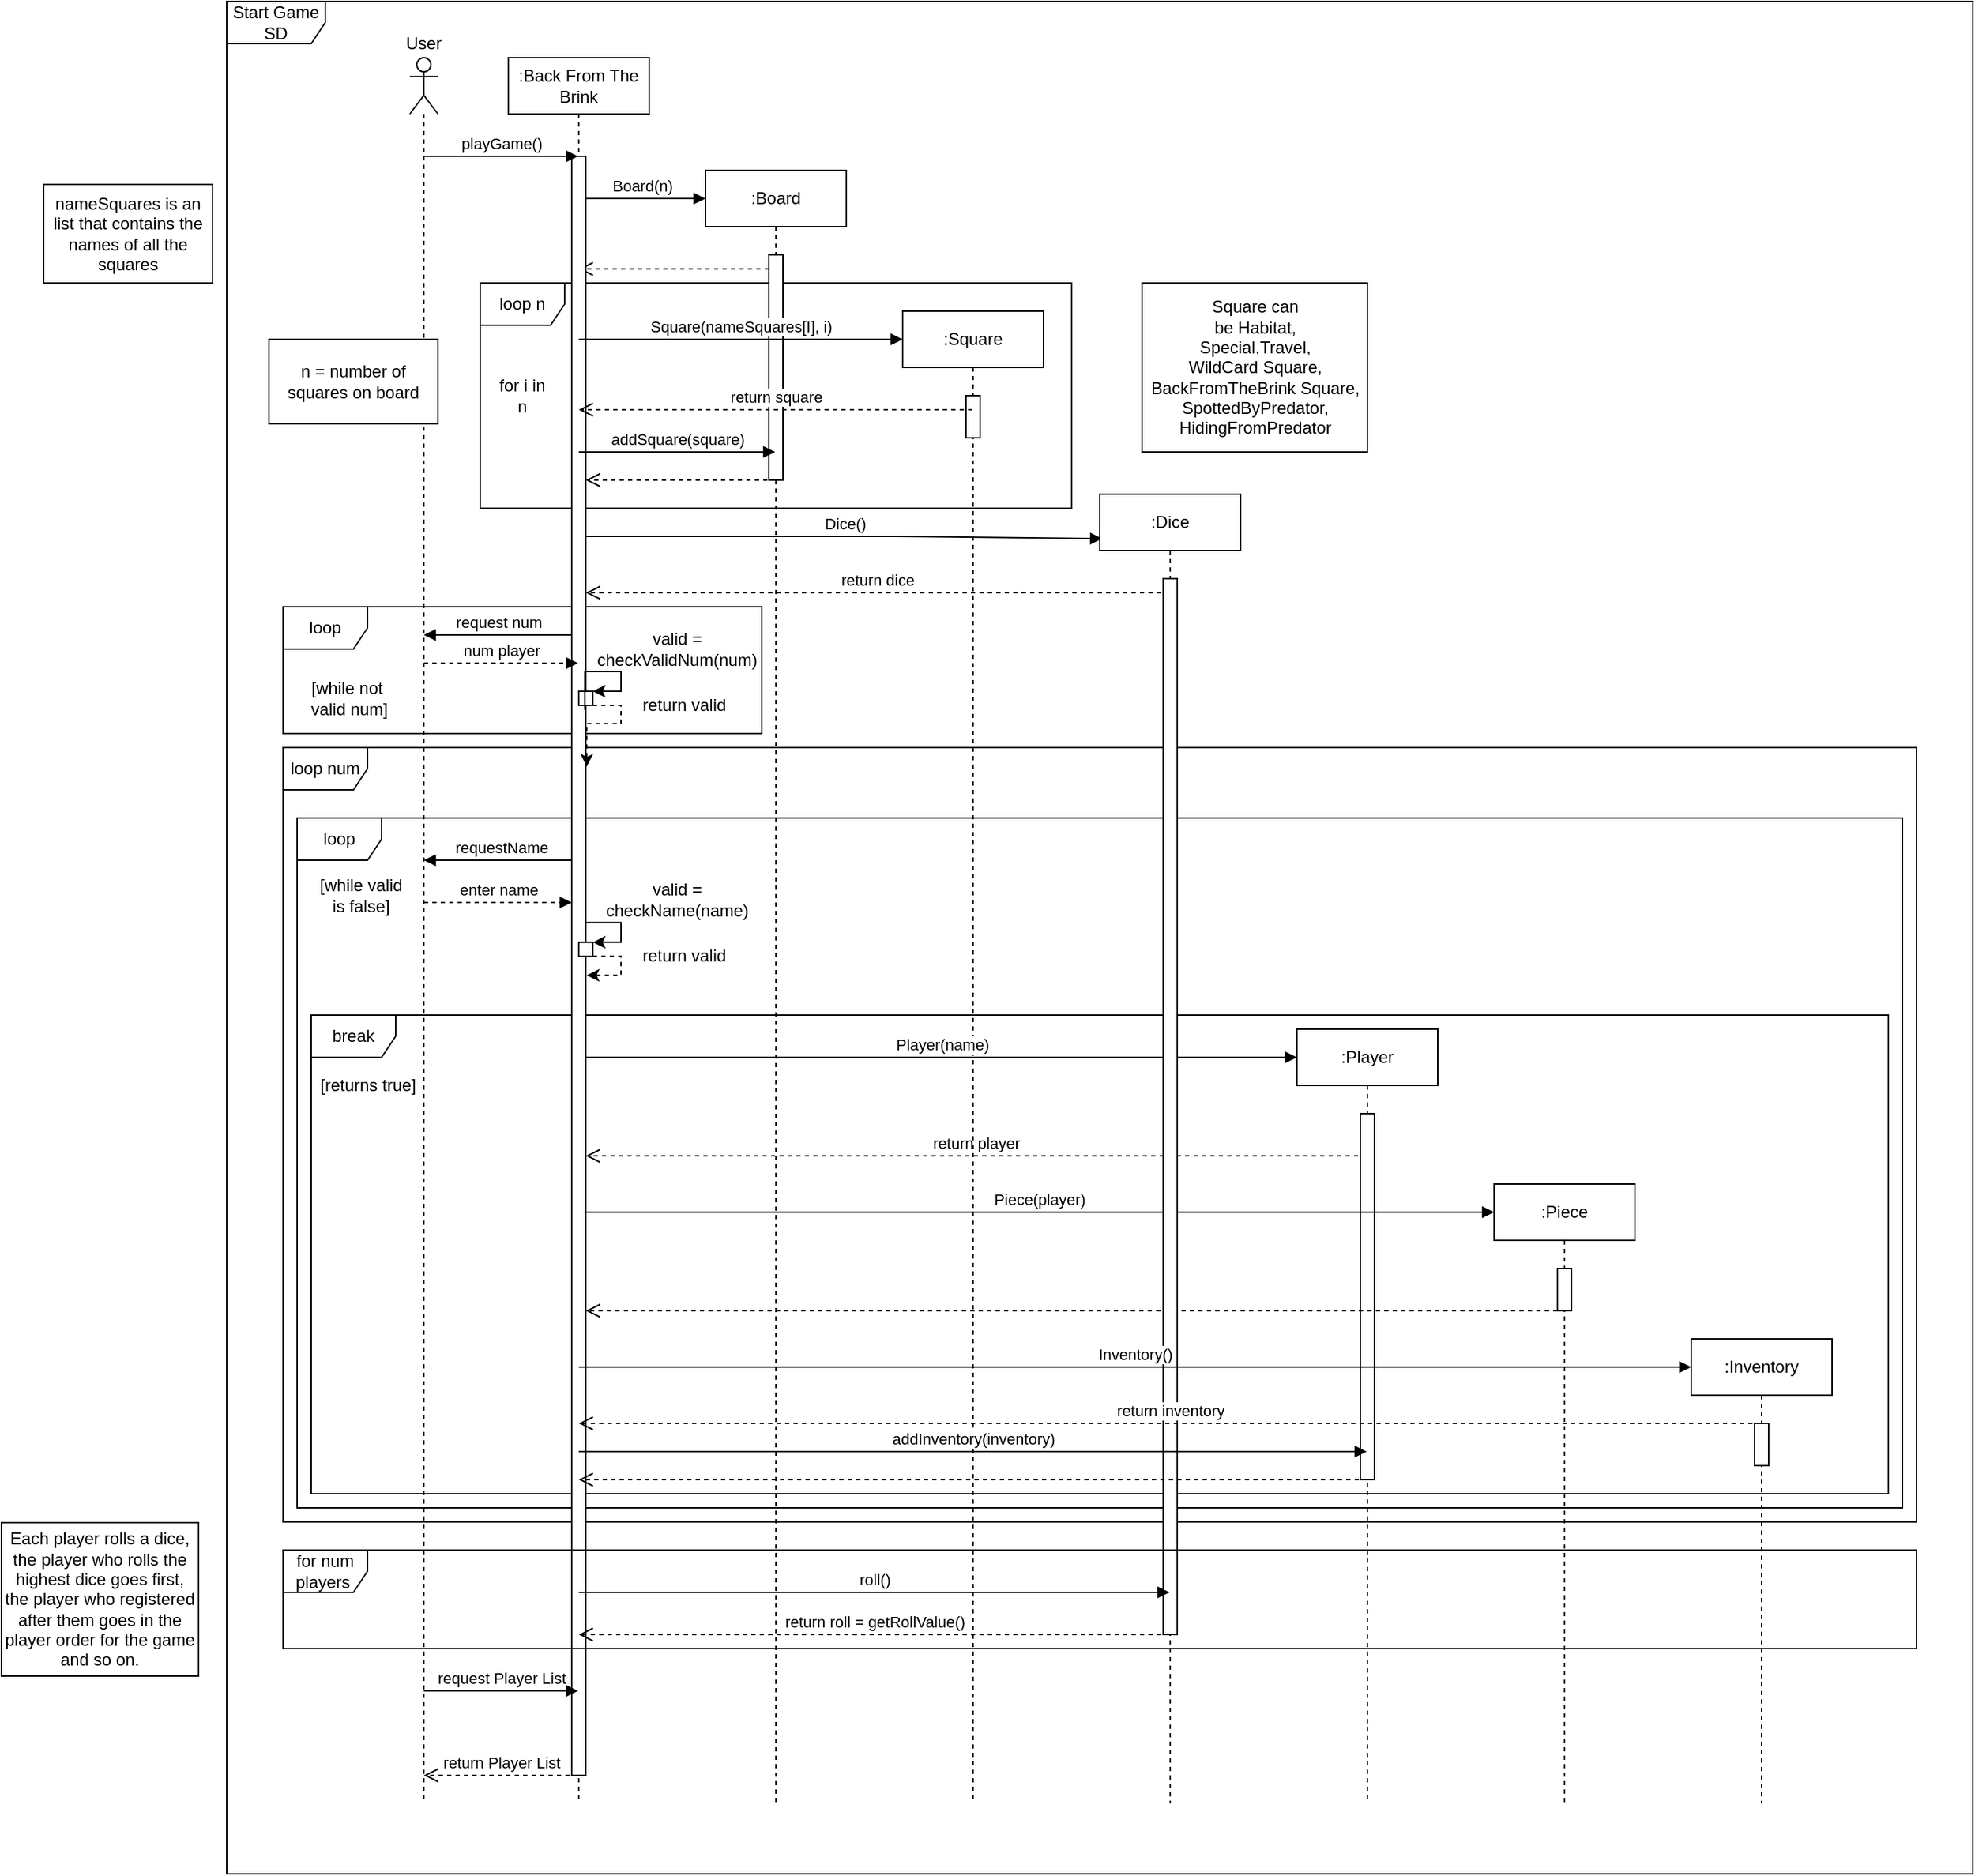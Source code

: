 <mxfile version="13.10.7" type="device"><diagram id="G4HmESQTzpHWLFLgAaE-" name="Page-1"><mxGraphModel dx="2554" dy="947" grid="1" gridSize="10" guides="1" tooltips="1" connect="1" arrows="1" fold="1" page="1" pageScale="1" pageWidth="827" pageHeight="1169" math="0" shadow="0"><root><mxCell id="0"/><mxCell id="1" parent="0"/><mxCell id="XjFpFOUz0O3G0IJD6dk8-18" value="loop n" style="shape=umlFrame;whiteSpace=wrap;html=1;" parent="1" vertex="1"><mxGeometry x="220" y="200" width="420" height="160" as="geometry"/></mxCell><mxCell id="j199UC3N-cG8pIH6lZQa-1" value="Start Game SD" style="shape=umlFrame;whiteSpace=wrap;html=1;width=70;height=30;" parent="1" vertex="1"><mxGeometry x="40" width="1240" height="1330" as="geometry"/></mxCell><mxCell id="XjFpFOUz0O3G0IJD6dk8-43" value="loop num" style="shape=umlFrame;whiteSpace=wrap;html=1;" parent="1" vertex="1"><mxGeometry x="80" y="530" width="1160" height="550" as="geometry"/></mxCell><mxCell id="XjFpFOUz0O3G0IJD6dk8-44" value="loop" style="shape=umlFrame;whiteSpace=wrap;html=1;" parent="1" vertex="1"><mxGeometry x="90" y="580" width="1140" height="490" as="geometry"/></mxCell><mxCell id="XjFpFOUz0O3G0IJD6dk8-47" value="break" style="shape=umlFrame;whiteSpace=wrap;html=1;" parent="1" vertex="1"><mxGeometry x="100" y="720" width="1120" height="340" as="geometry"/></mxCell><mxCell id="XjFpFOUz0O3G0IJD6dk8-41" value="return player" style="html=1;verticalAlign=bottom;endArrow=open;endSize=8;dashed=1;" parent="1" source="XjFpFOUz0O3G0IJD6dk8-37" edge="1"><mxGeometry relative="1" as="geometry"><mxPoint x="705" y="820" as="sourcePoint"/><mxPoint x="295" y="820" as="targetPoint"/></mxGeometry></mxCell><mxCell id="j199UC3N-cG8pIH6lZQa-17" value="loop" style="shape=umlFrame;whiteSpace=wrap;html=1;" parent="1" vertex="1"><mxGeometry x="80" y="430" width="340" height="90" as="geometry"/></mxCell><mxCell id="XjFpFOUz0O3G0IJD6dk8-13" value="Board(n)" style="html=1;verticalAlign=bottom;endArrow=block;" parent="1" source="XjFpFOUz0O3G0IJD6dk8-4" edge="1"><mxGeometry width="80" relative="1" as="geometry"><mxPoint x="370" y="280" as="sourcePoint"/><mxPoint x="380" y="140" as="targetPoint"/><Array as="points"><mxPoint x="360" y="140"/></Array></mxGeometry></mxCell><mxCell id="XjFpFOUz0O3G0IJD6dk8-42" value="return Player List" style="html=1;verticalAlign=bottom;endArrow=open;dashed=1;endSize=8;" parent="1" edge="1" target="XjFpFOUz0O3G0IJD6dk8-3" source="XjFpFOUz0O3G0IJD6dk8-4"><mxGeometry relative="1" as="geometry"><mxPoint x="290.18" y="1180" as="sourcePoint"/><mxPoint x="180.004" y="1180" as="targetPoint"/><Array as="points"><mxPoint x="261" y="1260"/></Array></mxGeometry></mxCell><mxCell id="XjFpFOUz0O3G0IJD6dk8-32" value="requestName" style="html=1;verticalAlign=bottom;endArrow=block;exitX=0.5;exitY=0.63;exitDx=0;exitDy=0;exitPerimeter=0;" parent="1" edge="1"><mxGeometry width="80" relative="1" as="geometry"><mxPoint x="290.68" y="610.0" as="sourcePoint"/><mxPoint x="180.004" y="610.0" as="targetPoint"/></mxGeometry></mxCell><mxCell id="XjFpFOUz0O3G0IJD6dk8-14" value="" style="html=1;verticalAlign=bottom;endArrow=open;dashed=1;endSize=8;" parent="1" source="XjFpFOUz0O3G0IJD6dk8-15" target="XjFpFOUz0O3G0IJD6dk8-4" edge="1"><mxGeometry relative="1" as="geometry"><mxPoint x="440" y="200" as="sourcePoint"/><mxPoint x="296" y="200" as="targetPoint"/><Array as="points"><mxPoint x="410" y="190"/><mxPoint x="360" y="190"/></Array></mxGeometry></mxCell><mxCell id="XjFpFOUz0O3G0IJD6dk8-3" value="" style="shape=umlLifeline;participant=umlActor;perimeter=lifelinePerimeter;whiteSpace=wrap;html=1;container=1;collapsible=0;recursiveResize=0;verticalAlign=top;spacingTop=36;outlineConnect=0;" parent="1" vertex="1"><mxGeometry x="170" y="40" width="20" height="1240" as="geometry"/></mxCell><mxCell id="XjFpFOUz0O3G0IJD6dk8-4" value=":Back From The Brink" style="shape=umlLifeline;perimeter=lifelinePerimeter;whiteSpace=wrap;html=1;container=1;collapsible=0;recursiveResize=0;outlineConnect=0;" parent="1" vertex="1"><mxGeometry x="240" y="40" width="100" height="1240" as="geometry"/></mxCell><mxCell id="XjFpFOUz0O3G0IJD6dk8-39" value="" style="html=1;points=[];perimeter=orthogonalPerimeter;" parent="XjFpFOUz0O3G0IJD6dk8-4" vertex="1"><mxGeometry x="45" y="70" width="10" height="1150" as="geometry"/></mxCell><mxCell id="XjFpFOUz0O3G0IJD6dk8-5" value=":Board" style="shape=umlLifeline;perimeter=lifelinePerimeter;whiteSpace=wrap;html=1;container=1;collapsible=0;recursiveResize=0;outlineConnect=0;" parent="1" vertex="1"><mxGeometry x="380" y="120" width="100" height="1160" as="geometry"/></mxCell><mxCell id="XjFpFOUz0O3G0IJD6dk8-15" value="" style="html=1;points=[];perimeter=orthogonalPerimeter;" parent="XjFpFOUz0O3G0IJD6dk8-5" vertex="1"><mxGeometry x="45" y="60" width="10" height="160" as="geometry"/></mxCell><mxCell id="XjFpFOUz0O3G0IJD6dk8-7" value="playGame()" style="html=1;verticalAlign=bottom;endArrow=block;" parent="1" source="XjFpFOUz0O3G0IJD6dk8-3" target="XjFpFOUz0O3G0IJD6dk8-4" edge="1"><mxGeometry width="80" relative="1" as="geometry"><mxPoint x="370" y="280" as="sourcePoint"/><mxPoint x="450" y="280" as="targetPoint"/><Array as="points"><mxPoint x="210" y="110"/></Array></mxGeometry></mxCell><mxCell id="XjFpFOUz0O3G0IJD6dk8-11" value="User" style="text;html=1;strokeColor=none;fillColor=none;align=center;verticalAlign=middle;whiteSpace=wrap;rounded=0;" parent="1" vertex="1"><mxGeometry x="160" y="20" width="40" height="20" as="geometry"/></mxCell><mxCell id="XjFpFOUz0O3G0IJD6dk8-19" value="for i in n" style="text;html=1;strokeColor=none;fillColor=none;align=center;verticalAlign=middle;whiteSpace=wrap;rounded=0;" parent="1" vertex="1"><mxGeometry x="230" y="270" width="40" height="20" as="geometry"/></mxCell><mxCell id="XjFpFOUz0O3G0IJD6dk8-20" value=":Square" style="shape=umlLifeline;perimeter=lifelinePerimeter;whiteSpace=wrap;html=1;container=1;collapsible=0;recursiveResize=0;outlineConnect=0;" parent="1" vertex="1"><mxGeometry x="520" y="220" width="100" height="1060" as="geometry"/></mxCell><mxCell id="XjFpFOUz0O3G0IJD6dk8-23" value="" style="html=1;points=[];perimeter=orthogonalPerimeter;" parent="XjFpFOUz0O3G0IJD6dk8-20" vertex="1"><mxGeometry x="45" y="60" width="10" height="30" as="geometry"/></mxCell><mxCell id="XjFpFOUz0O3G0IJD6dk8-25" value="" style="html=1;verticalAlign=bottom;endArrow=open;dashed=1;endSize=8;" parent="1" edge="1"><mxGeometry relative="1" as="geometry"><mxPoint x="430" y="340" as="sourcePoint"/><mxPoint x="295" y="340" as="targetPoint"/><Array as="points"><mxPoint x="375" y="340"/></Array></mxGeometry></mxCell><mxCell id="XjFpFOUz0O3G0IJD6dk8-27" value="num player" style="html=1;verticalAlign=bottom;endArrow=block;dashed=1;" parent="1" source="XjFpFOUz0O3G0IJD6dk8-3" target="XjFpFOUz0O3G0IJD6dk8-4" edge="1"><mxGeometry width="80" relative="1" as="geometry"><mxPoint x="180" y="490" as="sourcePoint"/><mxPoint x="286" y="489" as="targetPoint"/><Array as="points"><mxPoint x="250" y="470"/></Array></mxGeometry></mxCell><mxCell id="XjFpFOUz0O3G0IJD6dk8-33" value="enter name" style="html=1;verticalAlign=bottom;endArrow=block;dashed=1;" parent="1" target="XjFpFOUz0O3G0IJD6dk8-39" edge="1"><mxGeometry width="80" relative="1" as="geometry"><mxPoint x="180" y="640" as="sourcePoint"/><mxPoint x="280" y="640" as="targetPoint"/></mxGeometry></mxCell><mxCell id="XjFpFOUz0O3G0IJD6dk8-36" value="Player(name)" style="html=1;verticalAlign=bottom;endArrow=block;" parent="1" edge="1"><mxGeometry width="80" relative="1" as="geometry"><mxPoint x="295" y="750" as="sourcePoint"/><mxPoint x="800" y="750" as="targetPoint"/></mxGeometry></mxCell><mxCell id="XjFpFOUz0O3G0IJD6dk8-37" value=":Player" style="shape=umlLifeline;perimeter=lifelinePerimeter;whiteSpace=wrap;html=1;container=1;collapsible=0;recursiveResize=0;outlineConnect=0;" parent="1" vertex="1"><mxGeometry x="800" y="730" width="100" height="550" as="geometry"/></mxCell><mxCell id="XjFpFOUz0O3G0IJD6dk8-38" value="" style="html=1;points=[];perimeter=orthogonalPerimeter;" parent="XjFpFOUz0O3G0IJD6dk8-37" vertex="1"><mxGeometry x="45" y="60" width="10" height="260" as="geometry"/></mxCell><mxCell id="XjFpFOUz0O3G0IJD6dk8-45" value="[while valid &lt;br&gt;is false]" style="text;html=1;align=center;verticalAlign=middle;resizable=0;points=[];autosize=1;" parent="1" vertex="1"><mxGeometry x="90" y="610" width="90" height="50" as="geometry"/></mxCell><mxCell id="XjFpFOUz0O3G0IJD6dk8-48" value="[returns true]" style="text;html=1;align=center;verticalAlign=middle;resizable=0;points=[];autosize=1;" parent="1" vertex="1"><mxGeometry x="100" y="760" width="80" height="20" as="geometry"/></mxCell><mxCell id="j199UC3N-cG8pIH6lZQa-8" value="Dice()" style="html=1;verticalAlign=bottom;endArrow=block;entryX=0.017;entryY=0.034;entryDx=0;entryDy=0;entryPerimeter=0;" parent="1" source="XjFpFOUz0O3G0IJD6dk8-39" target="j199UC3N-cG8pIH6lZQa-2" edge="1"><mxGeometry width="80" relative="1" as="geometry"><mxPoint x="580" y="390" as="sourcePoint"/><mxPoint x="660" y="390" as="targetPoint"/><Array as="points"><mxPoint x="520" y="380"/></Array></mxGeometry></mxCell><mxCell id="j199UC3N-cG8pIH6lZQa-9" value="return dice" style="html=1;verticalAlign=bottom;endArrow=open;dashed=1;endSize=8;" parent="1" source="j199UC3N-cG8pIH6lZQa-2" target="XjFpFOUz0O3G0IJD6dk8-39" edge="1"><mxGeometry relative="1" as="geometry"><mxPoint x="432.5" y="450" as="sourcePoint"/><mxPoint x="297.5" y="450" as="targetPoint"/><Array as="points"><mxPoint x="550" y="420"/></Array></mxGeometry></mxCell><mxCell id="j199UC3N-cG8pIH6lZQa-10" value=":Piece" style="shape=umlLifeline;perimeter=lifelinePerimeter;whiteSpace=wrap;html=1;container=1;collapsible=0;recursiveResize=0;outlineConnect=0;" parent="1" vertex="1"><mxGeometry x="940" y="840" width="100" height="440" as="geometry"/></mxCell><mxCell id="j199UC3N-cG8pIH6lZQa-12" value="" style="html=1;points=[];perimeter=orthogonalPerimeter;" parent="j199UC3N-cG8pIH6lZQa-10" vertex="1"><mxGeometry x="45" y="60" width="10" height="30" as="geometry"/></mxCell><mxCell id="j199UC3N-cG8pIH6lZQa-11" value="Piece(player)" style="html=1;verticalAlign=bottom;endArrow=block;" parent="1" edge="1"><mxGeometry width="80" relative="1" as="geometry"><mxPoint x="294" y="860" as="sourcePoint"/><mxPoint x="940" y="860" as="targetPoint"/></mxGeometry></mxCell><mxCell id="j199UC3N-cG8pIH6lZQa-13" value="" style="html=1;verticalAlign=bottom;endArrow=open;endSize=8;dashed=1;" parent="1" source="j199UC3N-cG8pIH6lZQa-12" edge="1"><mxGeometry relative="1" as="geometry"><mxPoint x="849.5" y="930" as="sourcePoint"/><mxPoint x="295" y="930" as="targetPoint"/></mxGeometry></mxCell><mxCell id="j199UC3N-cG8pIH6lZQa-16" value="request num" style="html=1;verticalAlign=bottom;endArrow=block;" parent="1" target="XjFpFOUz0O3G0IJD6dk8-3" edge="1"><mxGeometry width="80" relative="1" as="geometry"><mxPoint x="285" y="450" as="sourcePoint"/><mxPoint x="299.5" y="490" as="targetPoint"/><Array as="points"><mxPoint x="270" y="450"/></Array></mxGeometry></mxCell><mxCell id="j199UC3N-cG8pIH6lZQa-18" value="[while not&lt;br&gt;&amp;nbsp;valid num]" style="text;html=1;align=center;verticalAlign=middle;resizable=0;points=[];autosize=1;" parent="1" vertex="1"><mxGeometry x="90" y="480" width="70" height="30" as="geometry"/></mxCell><mxCell id="j199UC3N-cG8pIH6lZQa-22" value="valid = checkValidNum(num)" style="text;html=1;strokeColor=none;fillColor=none;align=center;verticalAlign=middle;whiteSpace=wrap;rounded=0;" parent="1" vertex="1"><mxGeometry x="340" y="450" width="40" height="20" as="geometry"/></mxCell><mxCell id="j199UC3N-cG8pIH6lZQa-2" value=":Dice" style="shape=umlLifeline;perimeter=lifelinePerimeter;whiteSpace=wrap;html=1;container=1;collapsible=0;recursiveResize=0;outlineConnect=0;" parent="1" vertex="1"><mxGeometry x="660" y="350" width="100" height="930" as="geometry"/></mxCell><mxCell id="j199UC3N-cG8pIH6lZQa-6" value="" style="html=1;points=[];perimeter=orthogonalPerimeter;" parent="j199UC3N-cG8pIH6lZQa-2" vertex="1"><mxGeometry x="45" y="60" width="10" height="750" as="geometry"/></mxCell><mxCell id="TxVGsGsQsq2__FSiZ8od-1" value=":Inventory" style="shape=umlLifeline;perimeter=lifelinePerimeter;whiteSpace=wrap;html=1;container=1;collapsible=0;recursiveResize=0;outlineConnect=0;" parent="1" vertex="1"><mxGeometry x="1080" y="950" width="100" height="330" as="geometry"/></mxCell><mxCell id="TxVGsGsQsq2__FSiZ8od-2" value="" style="html=1;points=[];perimeter=orthogonalPerimeter;" parent="TxVGsGsQsq2__FSiZ8od-1" vertex="1"><mxGeometry x="45" y="60" width="10" height="30" as="geometry"/></mxCell><mxCell id="TxVGsGsQsq2__FSiZ8od-3" value="Inventory()" style="html=1;verticalAlign=bottom;endArrow=block;" parent="1" source="XjFpFOUz0O3G0IJD6dk8-4" edge="1"><mxGeometry width="80" relative="1" as="geometry"><mxPoint x="434" y="970" as="sourcePoint"/><mxPoint x="1080" y="970" as="targetPoint"/></mxGeometry></mxCell><mxCell id="TxVGsGsQsq2__FSiZ8od-4" value="return inventory" style="html=1;verticalAlign=bottom;endArrow=open;endSize=8;dashed=1;" parent="1" source="TxVGsGsQsq2__FSiZ8od-1" target="XjFpFOUz0O3G0IJD6dk8-4" edge="1"><mxGeometry relative="1" as="geometry"><mxPoint x="1130" y="1040" as="sourcePoint"/><mxPoint x="850" y="1040" as="targetPoint"/><Array as="points"><mxPoint x="990" y="1010"/></Array></mxGeometry></mxCell><mxCell id="TxVGsGsQsq2__FSiZ8od-5" value="" style="html=1;verticalAlign=bottom;endArrow=open;endSize=8;dashed=1;" parent="1" target="XjFpFOUz0O3G0IJD6dk8-4" edge="1"><mxGeometry relative="1" as="geometry"><mxPoint x="850" y="1050" as="sourcePoint"/><mxPoint x="570" y="1050" as="targetPoint"/></mxGeometry></mxCell><mxCell id="OqYefLpBPD6iz85sGEel-3" value="request Player List" style="html=1;verticalAlign=bottom;endArrow=block;" parent="1" source="XjFpFOUz0O3G0IJD6dk8-3" target="XjFpFOUz0O3G0IJD6dk8-4" edge="1"><mxGeometry width="80" relative="1" as="geometry"><mxPoint x="490" y="1130" as="sourcePoint"/><mxPoint x="570" y="1130" as="targetPoint"/><Array as="points"><mxPoint x="250" y="1200"/></Array></mxGeometry></mxCell><mxCell id="HGq6jRHwzlDD1spIpZ0g-1" value="return square" style="html=1;verticalAlign=bottom;endArrow=open;dashed=1;endSize=8;" parent="1" source="XjFpFOUz0O3G0IJD6dk8-20" target="XjFpFOUz0O3G0IJD6dk8-4" edge="1"><mxGeometry relative="1" as="geometry"><mxPoint x="510" y="320" as="sourcePoint"/><mxPoint x="300" y="290" as="targetPoint"/><Array as="points"><mxPoint x="440" y="290"/></Array></mxGeometry></mxCell><mxCell id="HGq6jRHwzlDD1spIpZ0g-2" value="addSquare(square)" style="html=1;verticalAlign=bottom;endArrow=block;" parent="1" source="XjFpFOUz0O3G0IJD6dk8-4" target="XjFpFOUz0O3G0IJD6dk8-5" edge="1"><mxGeometry width="80" relative="1" as="geometry"><mxPoint x="430" y="260" as="sourcePoint"/><mxPoint x="510" y="260" as="targetPoint"/><Array as="points"><mxPoint x="360" y="320"/><mxPoint x="420" y="320"/></Array></mxGeometry></mxCell><mxCell id="HGq6jRHwzlDD1spIpZ0g-4" value="addInventory(inventory)" style="html=1;verticalAlign=bottom;endArrow=block;" parent="1" source="XjFpFOUz0O3G0IJD6dk8-4" target="XjFpFOUz0O3G0IJD6dk8-37" edge="1"><mxGeometry width="80" relative="1" as="geometry"><mxPoint x="650" y="1010" as="sourcePoint"/><mxPoint x="730" y="1010" as="targetPoint"/><Array as="points"><mxPoint x="580" y="1030"/></Array></mxGeometry></mxCell><mxCell id="HGq6jRHwzlDD1spIpZ0g-7" style="edgeStyle=orthogonalEdgeStyle;rounded=0;orthogonalLoop=1;jettySize=auto;html=1;exitX=1;exitY=1;exitDx=0;exitDy=0;entryX=1.069;entryY=0.377;entryDx=0;entryDy=0;entryPerimeter=0;dashed=1;" parent="1" source="HGq6jRHwzlDD1spIpZ0g-5" target="XjFpFOUz0O3G0IJD6dk8-39" edge="1"><mxGeometry relative="1" as="geometry"><Array as="points"><mxPoint x="320" y="500"/><mxPoint x="320" y="513"/></Array></mxGeometry></mxCell><mxCell id="HGq6jRHwzlDD1spIpZ0g-5" value="" style="rounded=0;whiteSpace=wrap;html=1;" parent="1" vertex="1"><mxGeometry x="290" y="490" width="10" height="10" as="geometry"/></mxCell><mxCell id="HGq6jRHwzlDD1spIpZ0g-6" value="" style="endArrow=classic;html=1;exitX=0.931;exitY=0.342;exitDx=0;exitDy=0;exitPerimeter=0;entryX=1;entryY=0;entryDx=0;entryDy=0;edgeStyle=orthogonalEdgeStyle;rounded=0;" parent="1" source="XjFpFOUz0O3G0IJD6dk8-39" target="HGq6jRHwzlDD1spIpZ0g-5" edge="1"><mxGeometry width="50" height="50" relative="1" as="geometry"><mxPoint x="350" y="510" as="sourcePoint"/><mxPoint x="400" y="460" as="targetPoint"/><Array as="points"><mxPoint x="320" y="476"/><mxPoint x="320" y="490"/></Array></mxGeometry></mxCell><mxCell id="HGq6jRHwzlDD1spIpZ0g-8" value="return valid" style="text;html=1;strokeColor=none;fillColor=none;align=center;verticalAlign=middle;whiteSpace=wrap;rounded=0;" parent="1" vertex="1"><mxGeometry x="330" y="490" width="70" height="20" as="geometry"/></mxCell><mxCell id="HGq6jRHwzlDD1spIpZ0g-17" value="valid = checkName(name)" style="text;html=1;strokeColor=none;fillColor=none;align=center;verticalAlign=middle;whiteSpace=wrap;rounded=0;" parent="1" vertex="1"><mxGeometry x="340" y="628.3" width="40" height="20" as="geometry"/></mxCell><mxCell id="HGq6jRHwzlDD1spIpZ0g-18" style="edgeStyle=orthogonalEdgeStyle;rounded=0;orthogonalLoop=1;jettySize=auto;html=1;exitX=1;exitY=1;exitDx=0;exitDy=0;entryX=1.069;entryY=0.377;entryDx=0;entryDy=0;entryPerimeter=0;dashed=1;" parent="1" source="HGq6jRHwzlDD1spIpZ0g-19" edge="1"><mxGeometry relative="1" as="geometry"><mxPoint x="295.69" y="691.69" as="targetPoint"/><Array as="points"><mxPoint x="320" y="678.3"/><mxPoint x="320" y="691.3"/></Array></mxGeometry></mxCell><mxCell id="HGq6jRHwzlDD1spIpZ0g-19" value="" style="rounded=0;whiteSpace=wrap;html=1;" parent="1" vertex="1"><mxGeometry x="290" y="668.3" width="10" height="10" as="geometry"/></mxCell><mxCell id="HGq6jRHwzlDD1spIpZ0g-20" value="" style="endArrow=classic;html=1;exitX=0.931;exitY=0.342;exitDx=0;exitDy=0;exitPerimeter=0;entryX=1;entryY=0;entryDx=0;entryDy=0;edgeStyle=orthogonalEdgeStyle;rounded=0;" parent="1" target="HGq6jRHwzlDD1spIpZ0g-19" edge="1"><mxGeometry width="50" height="50" relative="1" as="geometry"><mxPoint x="294.31" y="654.24" as="sourcePoint"/><mxPoint x="400" y="638.3" as="targetPoint"/><Array as="points"><mxPoint x="320" y="654.3"/><mxPoint x="320" y="668.3"/></Array></mxGeometry></mxCell><mxCell id="HGq6jRHwzlDD1spIpZ0g-21" value="return valid" style="text;html=1;strokeColor=none;fillColor=none;align=center;verticalAlign=middle;whiteSpace=wrap;rounded=0;" parent="1" vertex="1"><mxGeometry x="330" y="668.3" width="70" height="20" as="geometry"/></mxCell><mxCell id="XjFpFOUz0O3G0IJD6dk8-22" value="Square(nameSquares[I], i)" style="html=1;verticalAlign=bottom;endArrow=block;" parent="1" source="XjFpFOUz0O3G0IJD6dk8-4" edge="1"><mxGeometry width="80" relative="1" as="geometry"><mxPoint x="370" y="270" as="sourcePoint"/><mxPoint x="520" y="240" as="targetPoint"/><Array as="points"><mxPoint x="370" y="240"/></Array></mxGeometry></mxCell><mxCell id="0elEi8pwtI8lcpCAjIKG-2" value="" style="rounded=0;whiteSpace=wrap;html=1;" parent="1" vertex="1"><mxGeometry x="690" y="200" width="160" height="120" as="geometry"/></mxCell><mxCell id="0elEi8pwtI8lcpCAjIKG-1" value="Square can &lt;br&gt;be Habitat,&lt;br&gt;Special,Travel,&lt;br&gt;WildCard Square,&lt;br&gt;BackFromTheBrink Square,&lt;br&gt;SpottedByPredator, &lt;br&gt;HidingFromPredator" style="text;html=1;align=center;verticalAlign=middle;resizable=0;points=[];autosize=1;" parent="1" vertex="1"><mxGeometry x="690" y="210" width="160" height="100" as="geometry"/></mxCell><mxCell id="hH4fJHUQKkU-GdnOPuQK-1" value="nameSquares is an list that contains the names of all the squares" style="rounded=0;whiteSpace=wrap;html=1;" parent="1" vertex="1"><mxGeometry x="-90" y="130" width="120" height="70" as="geometry"/></mxCell><mxCell id="H3FR7JxRMtH4UwD_QfYm-1" value="for num players&amp;nbsp;" style="shape=umlFrame;whiteSpace=wrap;html=1;" vertex="1" parent="1"><mxGeometry x="80" y="1100" width="1160" height="70" as="geometry"/></mxCell><mxCell id="H3FR7JxRMtH4UwD_QfYm-2" value="roll()" style="html=1;verticalAlign=bottom;endArrow=block;" edge="1" parent="1" source="XjFpFOUz0O3G0IJD6dk8-4" target="j199UC3N-cG8pIH6lZQa-2"><mxGeometry width="80" relative="1" as="geometry"><mxPoint x="305" y="390" as="sourcePoint"/><mxPoint x="671.7" y="391.62" as="targetPoint"/><Array as="points"><mxPoint x="580" y="1130"/></Array></mxGeometry></mxCell><mxCell id="H3FR7JxRMtH4UwD_QfYm-4" value="return roll = getRollValue()" style="html=1;verticalAlign=bottom;endArrow=open;dashed=1;endSize=8;" edge="1" parent="1" source="j199UC3N-cG8pIH6lZQa-2" target="XjFpFOUz0O3G0IJD6dk8-4"><mxGeometry relative="1" as="geometry"><mxPoint x="299.5" y="1270" as="sourcePoint"/><mxPoint x="290" y="1270" as="targetPoint"/><Array as="points"><mxPoint x="380" y="1160"/></Array></mxGeometry></mxCell><mxCell id="H3FR7JxRMtH4UwD_QfYm-6" value="n = number of squares on board" style="rounded=0;whiteSpace=wrap;html=1;" vertex="1" parent="1"><mxGeometry x="70" y="240" width="120" height="60" as="geometry"/></mxCell><mxCell id="H3FR7JxRMtH4UwD_QfYm-7" value="Each player rolls a dice, the player who rolls the highest dice goes first, the player who registered after them goes in the player order for the game and so on." style="rounded=0;whiteSpace=wrap;html=1;" vertex="1" parent="1"><mxGeometry x="-120" y="1080.5" width="140" height="109" as="geometry"/></mxCell></root></mxGraphModel></diagram></mxfile>